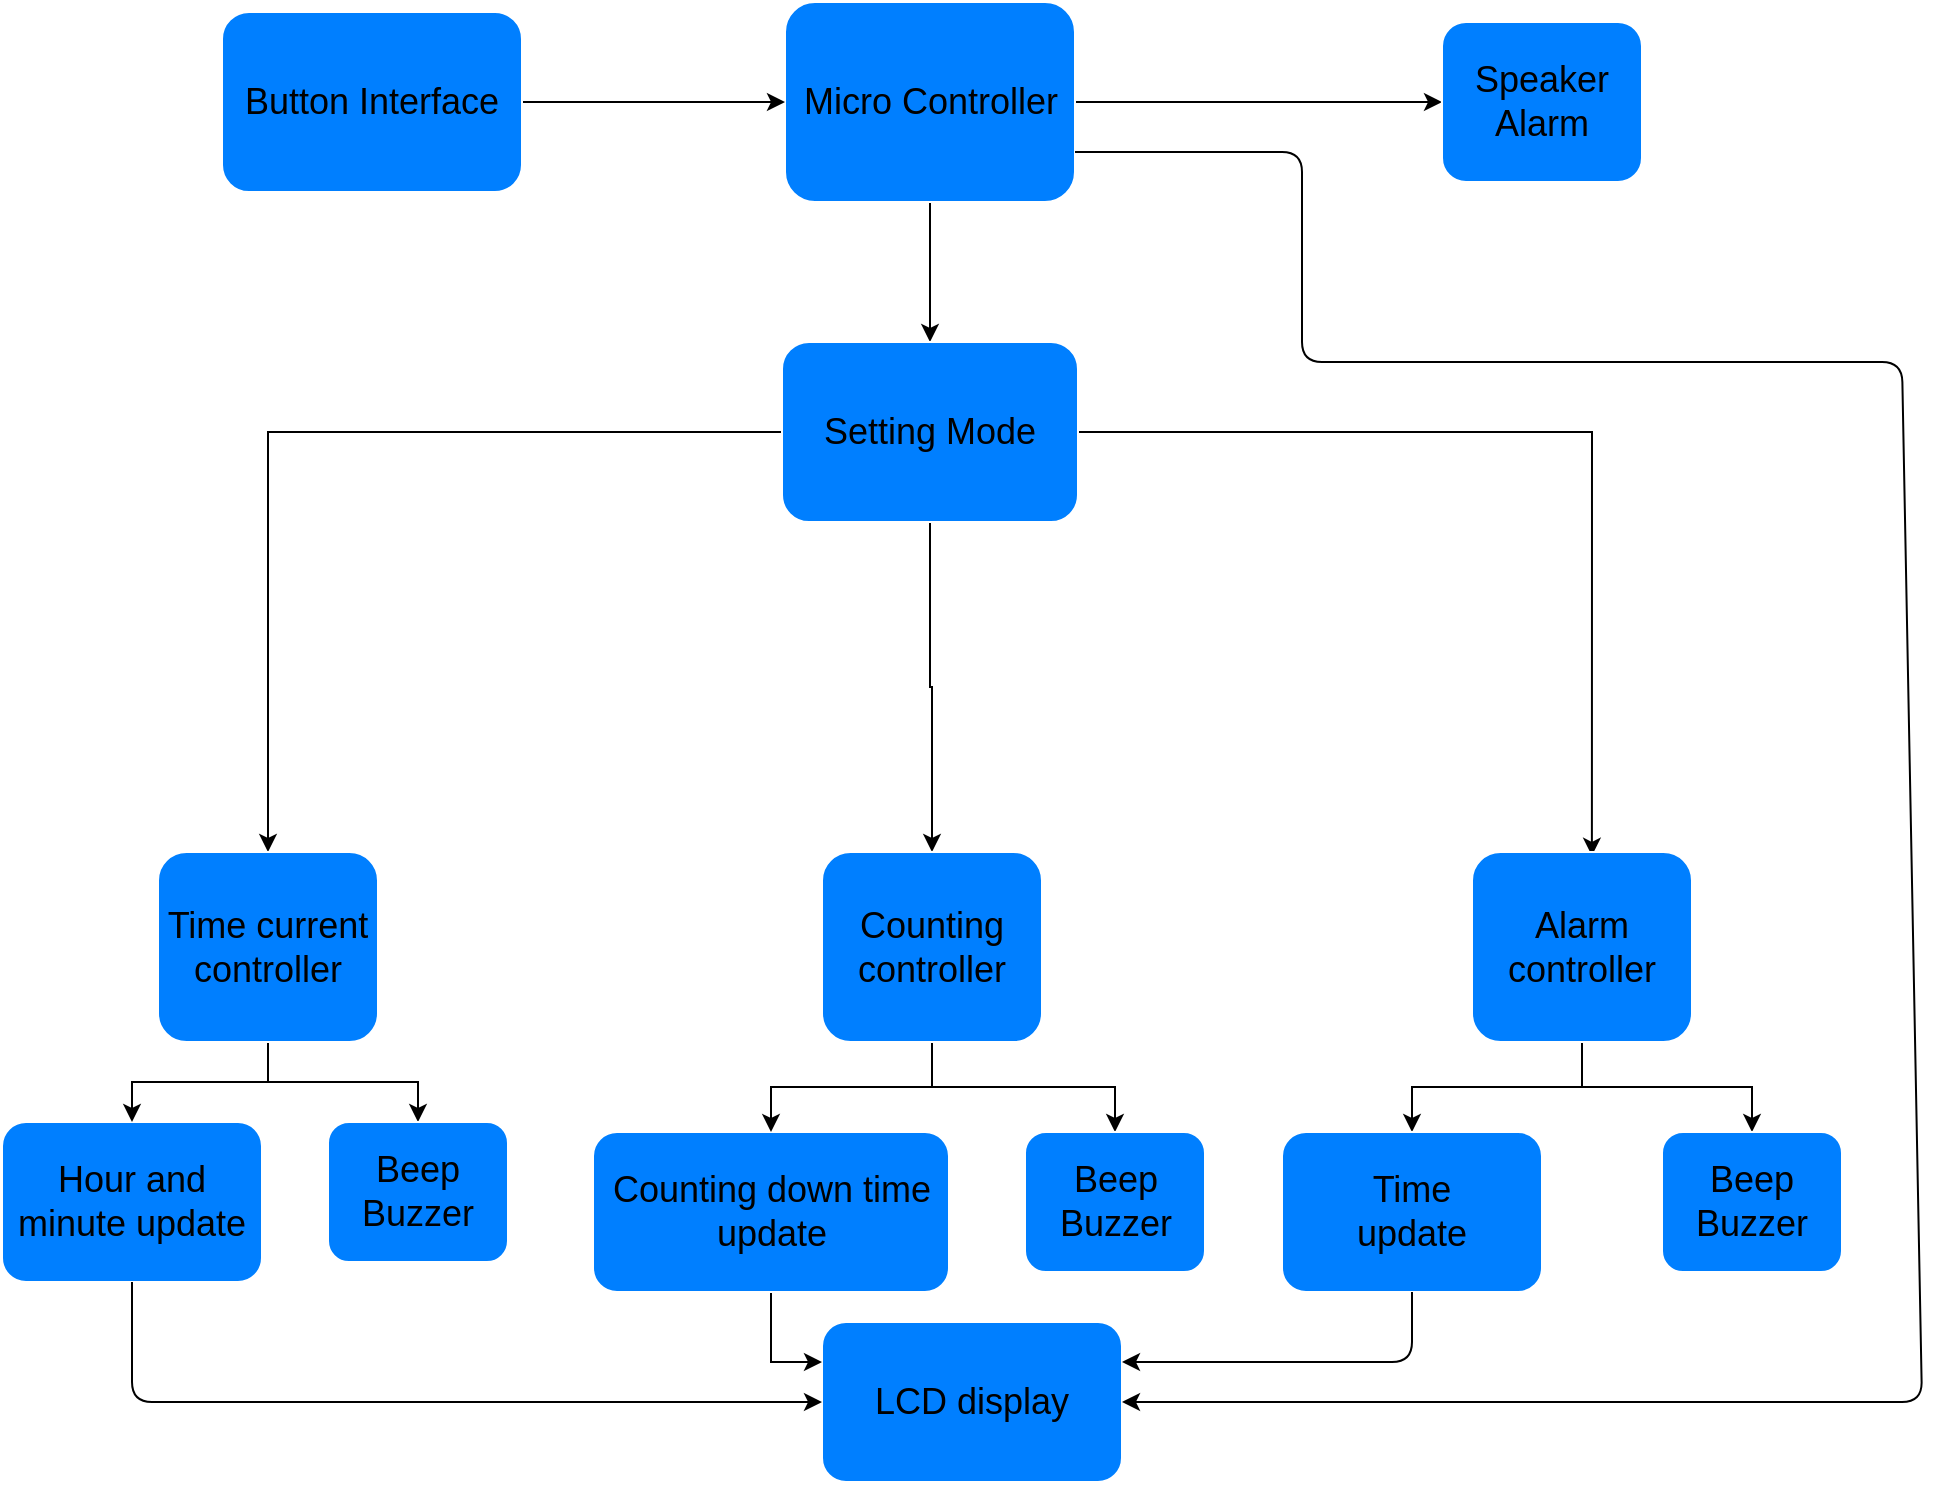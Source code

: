 <mxfile version="12.1.3" type="device" pages="2"><diagram id="CBd4Nk6kdM1L0YGflSbq" name="Page-1"><mxGraphModel dx="2498" dy="771" grid="1" gridSize="10" guides="1" tooltips="1" connect="1" arrows="1" fold="1" page="1" pageScale="1" pageWidth="850" pageHeight="1100" math="0" shadow="0"><root><mxCell id="0"/><mxCell id="1" parent="0"/><mxCell id="RkSA7mBAgzn_RT0O4WNn-9" style="edgeStyle=orthogonalEdgeStyle;rounded=0;orthogonalLoop=1;jettySize=auto;html=1;" parent="1" source="RkSA7mBAgzn_RT0O4WNn-2" target="RkSA7mBAgzn_RT0O4WNn-7" edge="1"><mxGeometry relative="1" as="geometry"/></mxCell><mxCell id="RkSA7mBAgzn_RT0O4WNn-116" style="edgeStyle=orthogonalEdgeStyle;rounded=0;orthogonalLoop=1;jettySize=auto;html=1;entryX=0;entryY=0.5;entryDx=0;entryDy=0;" parent="1" source="RkSA7mBAgzn_RT0O4WNn-2" target="RkSA7mBAgzn_RT0O4WNn-61" edge="1"><mxGeometry relative="1" as="geometry"/></mxCell><mxCell id="RkSA7mBAgzn_RT0O4WNn-2" value="&lt;font style=&quot;font-size: 18px&quot;&gt;Micro Controller&lt;br&gt;&lt;/font&gt;" style="rounded=1;whiteSpace=wrap;html=1;strokeColor=#FFFFFF;fillColor=#007FFF;" parent="1" vertex="1"><mxGeometry x="321.5" y="100" width="145" height="100" as="geometry"/></mxCell><mxCell id="RkSA7mBAgzn_RT0O4WNn-4" style="edgeStyle=orthogonalEdgeStyle;rounded=0;orthogonalLoop=1;jettySize=auto;html=1;entryX=0;entryY=0.5;entryDx=0;entryDy=0;" parent="1" source="RkSA7mBAgzn_RT0O4WNn-3" target="RkSA7mBAgzn_RT0O4WNn-2" edge="1"><mxGeometry relative="1" as="geometry"/></mxCell><mxCell id="RkSA7mBAgzn_RT0O4WNn-3" value="&lt;font style=&quot;font-size: 18px&quot;&gt;Button Interface&lt;/font&gt;" style="rounded=1;whiteSpace=wrap;html=1;strokeColor=#FFFFFF;fillColor=#007FFF;" parent="1" vertex="1"><mxGeometry x="40" y="105" width="150" height="90" as="geometry"/></mxCell><mxCell id="RkSA7mBAgzn_RT0O4WNn-5" value="&lt;font style=&quot;font-size: 18px&quot;&gt;LCD display&lt;/font&gt;" style="rounded=1;whiteSpace=wrap;html=1;strokeColor=#FFFFFF;fillColor=#007FFF;" parent="1" vertex="1"><mxGeometry x="340" y="760" width="150" height="80" as="geometry"/></mxCell><mxCell id="RkSA7mBAgzn_RT0O4WNn-16" style="edgeStyle=orthogonalEdgeStyle;rounded=0;orthogonalLoop=1;jettySize=auto;html=1;entryX=0.5;entryY=0;entryDx=0;entryDy=0;" parent="1" source="RkSA7mBAgzn_RT0O4WNn-7" target="RkSA7mBAgzn_RT0O4WNn-57" edge="1"><mxGeometry relative="1" as="geometry"><mxPoint x="90" y="510" as="targetPoint"/></mxGeometry></mxCell><mxCell id="RkSA7mBAgzn_RT0O4WNn-22" style="edgeStyle=orthogonalEdgeStyle;rounded=0;orthogonalLoop=1;jettySize=auto;html=1;entryX=0.545;entryY=0.02;entryDx=0;entryDy=0;entryPerimeter=0;" parent="1" source="RkSA7mBAgzn_RT0O4WNn-7" target="RkSA7mBAgzn_RT0O4WNn-13" edge="1"><mxGeometry relative="1" as="geometry"/></mxCell><mxCell id="RkSA7mBAgzn_RT0O4WNn-104" style="edgeStyle=orthogonalEdgeStyle;rounded=0;orthogonalLoop=1;jettySize=auto;html=1;entryX=0.5;entryY=0;entryDx=0;entryDy=0;" parent="1" source="RkSA7mBAgzn_RT0O4WNn-7" target="RkSA7mBAgzn_RT0O4WNn-53" edge="1"><mxGeometry relative="1" as="geometry"/></mxCell><mxCell id="RkSA7mBAgzn_RT0O4WNn-7" value="&lt;font style=&quot;font-size: 18px&quot;&gt;Setting Mode&lt;/font&gt;" style="rounded=1;whiteSpace=wrap;html=1;strokeColor=#FFFFFF;fillColor=#007FFF;" parent="1" vertex="1"><mxGeometry x="320" y="270" width="148" height="90" as="geometry"/></mxCell><mxCell id="RkSA7mBAgzn_RT0O4WNn-90" style="edgeStyle=orthogonalEdgeStyle;rounded=0;orthogonalLoop=1;jettySize=auto;html=1;entryX=0.5;entryY=0;entryDx=0;entryDy=0;" parent="1" source="RkSA7mBAgzn_RT0O4WNn-13" target="RkSA7mBAgzn_RT0O4WNn-82" edge="1"><mxGeometry relative="1" as="geometry"/></mxCell><mxCell id="RkSA7mBAgzn_RT0O4WNn-101" style="edgeStyle=orthogonalEdgeStyle;rounded=0;orthogonalLoop=1;jettySize=auto;html=1;entryX=0.5;entryY=0;entryDx=0;entryDy=0;" parent="1" source="RkSA7mBAgzn_RT0O4WNn-13" target="RkSA7mBAgzn_RT0O4WNn-23" edge="1"><mxGeometry relative="1" as="geometry"/></mxCell><mxCell id="RkSA7mBAgzn_RT0O4WNn-13" value="&lt;font style=&quot;font-size: 18px&quot;&gt;Alarm controller&lt;br&gt;&lt;/font&gt;" style="rounded=1;whiteSpace=wrap;html=1;strokeColor=#FFFFFF;fillColor=#007FFF;" parent="1" vertex="1"><mxGeometry x="665" y="525" width="110" height="95" as="geometry"/></mxCell><mxCell id="RkSA7mBAgzn_RT0O4WNn-15" value="&lt;font style=&quot;font-size: 18px&quot;&gt;Hour and minute update&lt;/font&gt;" style="rounded=1;whiteSpace=wrap;html=1;strokeColor=#FFFFFF;fillColor=#007FFF;" parent="1" vertex="1"><mxGeometry x="-70" y="660" width="130" height="80" as="geometry"/></mxCell><mxCell id="RkSA7mBAgzn_RT0O4WNn-112" style="edgeStyle=orthogonalEdgeStyle;rounded=0;orthogonalLoop=1;jettySize=auto;html=1;entryX=0;entryY=0.25;entryDx=0;entryDy=0;" parent="1" source="RkSA7mBAgzn_RT0O4WNn-18" target="RkSA7mBAgzn_RT0O4WNn-5" edge="1"><mxGeometry relative="1" as="geometry"/></mxCell><mxCell id="RkSA7mBAgzn_RT0O4WNn-18" value="&lt;font style=&quot;font-size: 18px&quot;&gt;Counting down time update&lt;/font&gt;" style="rounded=1;whiteSpace=wrap;html=1;strokeColor=#FFFFFF;fillColor=#007FFF;" parent="1" vertex="1"><mxGeometry x="225.5" y="665" width="178" height="80" as="geometry"/></mxCell><mxCell id="RkSA7mBAgzn_RT0O4WNn-23" value="&lt;font style=&quot;font-size: 18px&quot;&gt;Time&lt;br&gt;update&lt;/font&gt;" style="rounded=1;whiteSpace=wrap;html=1;strokeColor=#FFFFFF;fillColor=#007FFF;" parent="1" vertex="1"><mxGeometry x="570" y="665" width="130" height="80" as="geometry"/></mxCell><mxCell id="RkSA7mBAgzn_RT0O4WNn-80" style="edgeStyle=orthogonalEdgeStyle;rounded=0;orthogonalLoop=1;jettySize=auto;html=1;entryX=0.5;entryY=0;entryDx=0;entryDy=0;" parent="1" source="RkSA7mBAgzn_RT0O4WNn-53" target="RkSA7mBAgzn_RT0O4WNn-77" edge="1"><mxGeometry relative="1" as="geometry"/></mxCell><mxCell id="RkSA7mBAgzn_RT0O4WNn-102" style="edgeStyle=orthogonalEdgeStyle;rounded=0;orthogonalLoop=1;jettySize=auto;html=1;" parent="1" source="RkSA7mBAgzn_RT0O4WNn-53" target="RkSA7mBAgzn_RT0O4WNn-18" edge="1"><mxGeometry relative="1" as="geometry"/></mxCell><mxCell id="RkSA7mBAgzn_RT0O4WNn-53" value="&lt;font style=&quot;font-size: 18px&quot;&gt;Counting controller&lt;br&gt;&lt;/font&gt;" style="rounded=1;whiteSpace=wrap;html=1;strokeColor=#FFFFFF;fillColor=#007FFF;" parent="1" vertex="1"><mxGeometry x="340" y="525" width="110" height="95" as="geometry"/></mxCell><mxCell id="RkSA7mBAgzn_RT0O4WNn-75" style="edgeStyle=orthogonalEdgeStyle;rounded=0;orthogonalLoop=1;jettySize=auto;html=1;entryX=0.5;entryY=0;entryDx=0;entryDy=0;" parent="1" source="RkSA7mBAgzn_RT0O4WNn-57" target="RkSA7mBAgzn_RT0O4WNn-71" edge="1"><mxGeometry relative="1" as="geometry"/></mxCell><mxCell id="RkSA7mBAgzn_RT0O4WNn-103" style="edgeStyle=orthogonalEdgeStyle;rounded=0;orthogonalLoop=1;jettySize=auto;html=1;" parent="1" source="RkSA7mBAgzn_RT0O4WNn-57" target="RkSA7mBAgzn_RT0O4WNn-15" edge="1"><mxGeometry relative="1" as="geometry"/></mxCell><mxCell id="RkSA7mBAgzn_RT0O4WNn-57" value="&lt;font style=&quot;font-size: 18px&quot;&gt;Time current controller&lt;br&gt;&lt;/font&gt;" style="rounded=1;whiteSpace=wrap;html=1;strokeColor=#FFFFFF;fillColor=#007FFF;" parent="1" vertex="1"><mxGeometry x="8" y="525" width="110" height="95" as="geometry"/></mxCell><mxCell id="RkSA7mBAgzn_RT0O4WNn-61" value="&lt;font style=&quot;font-size: 18px&quot;&gt;Speaker Alarm&lt;/font&gt;" style="rounded=1;whiteSpace=wrap;html=1;strokeColor=#FFFFFF;fillColor=#007FFF;" parent="1" vertex="1"><mxGeometry x="650" y="110" width="100" height="80" as="geometry"/></mxCell><mxCell id="RkSA7mBAgzn_RT0O4WNn-71" value="&lt;font style=&quot;font-size: 18px&quot;&gt;Beep Buzzer&lt;/font&gt;" style="rounded=1;whiteSpace=wrap;html=1;strokeColor=#FFFFFF;fillColor=#007FFF;" parent="1" vertex="1"><mxGeometry x="93" y="660" width="90" height="70" as="geometry"/></mxCell><mxCell id="RkSA7mBAgzn_RT0O4WNn-77" value="&lt;font style=&quot;font-size: 18px&quot;&gt;Beep Buzzer&lt;/font&gt;" style="rounded=1;whiteSpace=wrap;html=1;strokeColor=#FFFFFF;fillColor=#007FFF;" parent="1" vertex="1"><mxGeometry x="441.5" y="665" width="90" height="70" as="geometry"/></mxCell><mxCell id="RkSA7mBAgzn_RT0O4WNn-82" value="&lt;font style=&quot;font-size: 18px&quot;&gt;Beep Buzzer&lt;/font&gt;" style="rounded=1;whiteSpace=wrap;html=1;strokeColor=#FFFFFF;fillColor=#007FFF;" parent="1" vertex="1"><mxGeometry x="760" y="665" width="90" height="70" as="geometry"/></mxCell><mxCell id="RkSA7mBAgzn_RT0O4WNn-99" value="" style="endArrow=classic;html=1;entryX=1;entryY=0.25;entryDx=0;entryDy=0;exitX=0.5;exitY=1;exitDx=0;exitDy=0;" parent="1" source="RkSA7mBAgzn_RT0O4WNn-23" target="RkSA7mBAgzn_RT0O4WNn-5" edge="1"><mxGeometry width="50" height="50" relative="1" as="geometry"><mxPoint x="540" y="790" as="sourcePoint"/><mxPoint x="590" y="740" as="targetPoint"/><Array as="points"><mxPoint x="635" y="780"/></Array></mxGeometry></mxCell><mxCell id="RkSA7mBAgzn_RT0O4WNn-114" value="" style="endArrow=classic;html=1;exitX=0.5;exitY=1;exitDx=0;exitDy=0;entryX=0;entryY=0.5;entryDx=0;entryDy=0;" parent="1" source="RkSA7mBAgzn_RT0O4WNn-15" target="RkSA7mBAgzn_RT0O4WNn-5" edge="1"><mxGeometry width="50" height="50" relative="1" as="geometry"><mxPoint x="50" y="820" as="sourcePoint"/><mxPoint x="330" y="810" as="targetPoint"/><Array as="points"><mxPoint x="-5" y="800"/></Array></mxGeometry></mxCell><mxCell id="RkSA7mBAgzn_RT0O4WNn-118" value="" style="endArrow=classic;html=1;entryX=1;entryY=0.5;entryDx=0;entryDy=0;exitX=1;exitY=0.75;exitDx=0;exitDy=0;" parent="1" source="RkSA7mBAgzn_RT0O4WNn-2" target="RkSA7mBAgzn_RT0O4WNn-5" edge="1"><mxGeometry width="50" height="50" relative="1" as="geometry"><mxPoint x="670" y="260" as="sourcePoint"/><mxPoint x="840" y="310" as="targetPoint"/><Array as="points"><mxPoint x="580" y="175"/><mxPoint x="580" y="280"/><mxPoint x="880" y="280"/><mxPoint x="890" y="800"/></Array></mxGeometry></mxCell></root></mxGraphModel></diagram><diagram id="ZjNWGKg13_sH9RrDNLv2" name="Page-2"><mxGraphModel dx="1648" dy="771" grid="1" gridSize="10" guides="1" tooltips="1" connect="1" arrows="1" fold="1" page="1" pageScale="1" pageWidth="850" pageHeight="1100" math="0" shadow="0"><root><mxCell id="OLvWugwh8vO9XnoCxaFM-0"/><mxCell id="OLvWugwh8vO9XnoCxaFM-1" parent="OLvWugwh8vO9XnoCxaFM-0"/><mxCell id="OLvWugwh8vO9XnoCxaFM-3" style="edgeStyle=orthogonalEdgeStyle;rounded=0;orthogonalLoop=1;jettySize=auto;html=1;" parent="OLvWugwh8vO9XnoCxaFM-1" source="OLvWugwh8vO9XnoCxaFM-4" edge="1"><mxGeometry relative="1" as="geometry"><mxPoint x="60" y="710" as="targetPoint"/></mxGeometry></mxCell><mxCell id="UoBKS1a_PcHPHwDSz0RZ-0" style="edgeStyle=orthogonalEdgeStyle;rounded=0;orthogonalLoop=1;jettySize=auto;html=1;entryX=0;entryY=0.5;entryDx=0;entryDy=0;" parent="OLvWugwh8vO9XnoCxaFM-1" source="OLvWugwh8vO9XnoCxaFM-4" target="OLvWugwh8vO9XnoCxaFM-7" edge="1"><mxGeometry relative="1" as="geometry"/></mxCell><mxCell id="OLvWugwh8vO9XnoCxaFM-4" value="" style="ellipse;whiteSpace=wrap;html=1;aspect=fixed;fillColor=#FF3333;" parent="OLvWugwh8vO9XnoCxaFM-1" vertex="1"><mxGeometry x="34.5" y="533.5" width="51" height="51" as="geometry"/></mxCell><mxCell id="OLvWugwh8vO9XnoCxaFM-5" value="&lt;font style=&quot;font-size: 14px&quot;&gt;Turn on&lt;br&gt;(min =0 and hour = 0)&lt;/font&gt;" style="text;html=1;strokeColor=none;fillColor=none;align=center;verticalAlign=middle;whiteSpace=wrap;rounded=0;" parent="OLvWugwh8vO9XnoCxaFM-1" vertex="1"><mxGeometry x="85.5" y="520" width="140" height="30" as="geometry"/></mxCell><mxCell id="OLvWugwh8vO9XnoCxaFM-7" value="&lt;font style=&quot;font-size: 18px&quot;&gt;LCD display&amp;nbsp;&lt;/font&gt;" style="rounded=1;whiteSpace=wrap;html=1;fillColor=#007FFF;" parent="OLvWugwh8vO9XnoCxaFM-1" vertex="1"><mxGeometry x="225.5" y="523.5" width="80" height="70" as="geometry"/></mxCell><mxCell id="OLvWugwh8vO9XnoCxaFM-10" style="edgeStyle=orthogonalEdgeStyle;rounded=0;orthogonalLoop=1;jettySize=auto;html=1;entryX=0;entryY=0.5;entryDx=0;entryDy=0;exitX=1;exitY=0.5;exitDx=0;exitDy=0;" parent="OLvWugwh8vO9XnoCxaFM-1" source="UoBKS1a_PcHPHwDSz0RZ-1" target="OLvWugwh8vO9XnoCxaFM-18" edge="1"><mxGeometry relative="1" as="geometry"><mxPoint x="386.994" y="551.824" as="sourcePoint"/></mxGeometry></mxCell><mxCell id="OLvWugwh8vO9XnoCxaFM-12" value="&lt;font style=&quot;font-size: 14px&quot;&gt;Change&lt;/font&gt;" style="text;html=1;strokeColor=none;fillColor=none;align=center;verticalAlign=middle;whiteSpace=wrap;rounded=0;" parent="OLvWugwh8vO9XnoCxaFM-1" vertex="1"><mxGeometry x="320" y="535" width="40" height="20" as="geometry"/></mxCell><mxCell id="OLvWugwh8vO9XnoCxaFM-13" style="edgeStyle=orthogonalEdgeStyle;rounded=0;orthogonalLoop=1;jettySize=auto;html=1;entryX=0.5;entryY=0;entryDx=0;entryDy=0;" parent="OLvWugwh8vO9XnoCxaFM-1" source="OLvWugwh8vO9XnoCxaFM-14" target="OLvWugwh8vO9XnoCxaFM-36" edge="1"><mxGeometry relative="1" as="geometry"/></mxCell><mxCell id="OLvWugwh8vO9XnoCxaFM-14" value="&lt;font style=&quot;font-size: 18px&quot;&gt;Mode&lt;br&gt;setting hour and minute&lt;/font&gt;" style="rounded=1;whiteSpace=wrap;html=1;fillColor=#007FFF;" parent="OLvWugwh8vO9XnoCxaFM-1" vertex="1"><mxGeometry x="470" y="230" width="160" height="80" as="geometry"/></mxCell><mxCell id="OLvWugwh8vO9XnoCxaFM-15" style="edgeStyle=orthogonalEdgeStyle;rounded=0;orthogonalLoop=1;jettySize=auto;html=1;entryX=0;entryY=0.5;entryDx=0;entryDy=0;" parent="OLvWugwh8vO9XnoCxaFM-1" source="OLvWugwh8vO9XnoCxaFM-16" target="OLvWugwh8vO9XnoCxaFM-31" edge="1"><mxGeometry relative="1" as="geometry"/></mxCell><mxCell id="OLvWugwh8vO9XnoCxaFM-16" value="&lt;font style=&quot;font-size: 18px&quot;&gt;Mode&lt;br&gt;setting counting MM:SS&lt;br&gt;(default: 00:00)&lt;/font&gt;" style="rounded=1;whiteSpace=wrap;html=1;fillColor=#007FFF;" parent="OLvWugwh8vO9XnoCxaFM-1" vertex="1"><mxGeometry x="468" y="507" width="160" height="103" as="geometry"/></mxCell><mxCell id="OLvWugwh8vO9XnoCxaFM-18" value="&lt;font style=&quot;font-size: 18px&quot;&gt;Mode&lt;br&gt;setting alarm HH:MM&lt;br&gt;(default: 00:00)&lt;/font&gt;" style="rounded=1;whiteSpace=wrap;html=1;fillColor=#007FFF;" parent="OLvWugwh8vO9XnoCxaFM-1" vertex="1"><mxGeometry x="470" y="800" width="160" height="120" as="geometry"/></mxCell><mxCell id="OLvWugwh8vO9XnoCxaFM-19" value="&lt;font style=&quot;font-size: 18px&quot;&gt;- Beeping when the task is finished&lt;/font&gt;" style="text;html=1;strokeColor=none;fillColor=none;align=left;verticalAlign=middle;whiteSpace=wrap;rounded=0;fontSize=16;" parent="OLvWugwh8vO9XnoCxaFM-1" vertex="1"><mxGeometry x="540" y="110" width="300" height="32" as="geometry"/></mxCell><mxCell id="OLvWugwh8vO9XnoCxaFM-20" value="&lt;font style=&quot;font-size: 18px&quot;&gt;-&amp;nbsp;inc()/ dec(): hours := hours ± 1(mod 24h)&lt;/font&gt;" style="text;html=1;strokeColor=none;fillColor=none;align=left;verticalAlign=middle;whiteSpace=wrap;rounded=0;" parent="OLvWugwh8vO9XnoCxaFM-1" vertex="1"><mxGeometry x="540" y="148" width="360" height="32" as="geometry"/></mxCell><mxCell id="OLvWugwh8vO9XnoCxaFM-21" value="&lt;font style=&quot;font-size: 18px&quot;&gt;-&amp;nbsp;inc()/ dec(): minutes := minutes ± 1&lt;/font&gt;" style="text;html=1;strokeColor=none;fillColor=none;align=left;verticalAlign=middle;whiteSpace=wrap;rounded=0;" parent="OLvWugwh8vO9XnoCxaFM-1" vertex="1"><mxGeometry x="540" y="190" width="310" height="32" as="geometry"/></mxCell><mxCell id="OLvWugwh8vO9XnoCxaFM-22" value="&lt;span style=&quot;font-size: 18px&quot;&gt;- Beeping when the task is finished&lt;/span&gt;" style="text;html=1;strokeColor=none;fillColor=none;align=left;verticalAlign=middle;whiteSpace=wrap;rounded=0;" parent="OLvWugwh8vO9XnoCxaFM-1" vertex="1"><mxGeometry x="540" y="370" width="290" height="32" as="geometry"/></mxCell><mxCell id="OLvWugwh8vO9XnoCxaFM-23" value="&lt;font style=&quot;font-size: 18px&quot;&gt;-&amp;nbsp;inc()/ dec(): seconds := seconds ± 1&lt;/font&gt;" style="text;html=1;strokeColor=none;fillColor=none;align=left;verticalAlign=middle;whiteSpace=wrap;rounded=0;" parent="OLvWugwh8vO9XnoCxaFM-1" vertex="1"><mxGeometry x="540" y="420" width="300" height="32" as="geometry"/></mxCell><mxCell id="OLvWugwh8vO9XnoCxaFM-24" value="&lt;font style=&quot;font-size: 18px&quot;&gt;-&amp;nbsp;inc()/ dec(): minutes := minutes ± 1&lt;/font&gt;" style="text;html=1;strokeColor=none;fillColor=none;align=left;verticalAlign=middle;whiteSpace=wrap;rounded=0;" parent="OLvWugwh8vO9XnoCxaFM-1" vertex="1"><mxGeometry x="544" y="468" width="300" height="32" as="geometry"/></mxCell><mxCell id="OLvWugwh8vO9XnoCxaFM-25" value="&lt;span style=&quot;font-size: 18px&quot;&gt;- Beeping when the task is finished&lt;/span&gt;" style="text;html=1;strokeColor=none;fillColor=none;align=left;verticalAlign=middle;whiteSpace=wrap;rounded=0;" parent="OLvWugwh8vO9XnoCxaFM-1" vertex="1"><mxGeometry x="540" y="670" width="290" height="32" as="geometry"/></mxCell><mxCell id="OLvWugwh8vO9XnoCxaFM-26" value="&lt;font style=&quot;font-size: 18px&quot;&gt;-&amp;nbsp;inc()/ dec(): hours := hours ± 1 (mod 24h)&lt;/font&gt;" style="text;html=1;strokeColor=none;fillColor=none;align=left;verticalAlign=middle;whiteSpace=wrap;rounded=0;" parent="OLvWugwh8vO9XnoCxaFM-1" vertex="1"><mxGeometry x="540" y="713" width="360" height="32" as="geometry"/></mxCell><mxCell id="OLvWugwh8vO9XnoCxaFM-27" value="&lt;font style=&quot;font-size: 18px&quot;&gt;-&amp;nbsp;inc()/ dec(): minutes := minutes ± 1&lt;/font&gt;" style="text;html=1;strokeColor=none;fillColor=none;align=left;verticalAlign=middle;whiteSpace=wrap;rounded=0;" parent="OLvWugwh8vO9XnoCxaFM-1" vertex="1"><mxGeometry x="540" y="756" width="320" height="32" as="geometry"/></mxCell><mxCell id="OLvWugwh8vO9XnoCxaFM-28" style="edgeStyle=orthogonalEdgeStyle;rounded=0;orthogonalLoop=1;jettySize=auto;html=1;entryX=0.39;entryY=0.998;entryDx=0;entryDy=0;entryPerimeter=0;" parent="OLvWugwh8vO9XnoCxaFM-1" source="OLvWugwh8vO9XnoCxaFM-29" target="OLvWugwh8vO9XnoCxaFM-7" edge="1"><mxGeometry relative="1" as="geometry"/></mxCell><mxCell id="OLvWugwh8vO9XnoCxaFM-29" value="&lt;font style=&quot;font-size: 18px&quot;&gt;Alarm rings&lt;/font&gt;" style="rounded=1;whiteSpace=wrap;html=1;fillColor=#007FFF;" parent="OLvWugwh8vO9XnoCxaFM-1" vertex="1"><mxGeometry x="11" y="702" width="120" height="60" as="geometry"/></mxCell><mxCell id="OLvWugwh8vO9XnoCxaFM-30" style="edgeStyle=orthogonalEdgeStyle;rounded=0;orthogonalLoop=1;jettySize=auto;html=1;entryX=0;entryY=0.5;entryDx=0;entryDy=0;" parent="OLvWugwh8vO9XnoCxaFM-1" source="OLvWugwh8vO9XnoCxaFM-31" target="OLvWugwh8vO9XnoCxaFM-36" edge="1"><mxGeometry relative="1" as="geometry"/></mxCell><mxCell id="OLvWugwh8vO9XnoCxaFM-31" value="&lt;font style=&quot;font-size: 18px&quot;&gt;Starting &lt;br&gt;count down&lt;/font&gt;" style="rounded=1;whiteSpace=wrap;html=1;fillColor=#007FFF;" parent="OLvWugwh8vO9XnoCxaFM-1" vertex="1"><mxGeometry x="820" y="528.5" width="120" height="60" as="geometry"/></mxCell><mxCell id="OLvWugwh8vO9XnoCxaFM-32" value="" style="curved=1;endArrow=classic;html=1;exitX=1;exitY=0.25;exitDx=0;exitDy=0;entryX=0.438;entryY=0;entryDx=0;entryDy=0;entryPerimeter=0;" parent="OLvWugwh8vO9XnoCxaFM-1" source="OLvWugwh8vO9XnoCxaFM-14" target="OLvWugwh8vO9XnoCxaFM-14" edge="1"><mxGeometry width="50" height="50" relative="1" as="geometry"><mxPoint x="850" y="270" as="sourcePoint"/><mxPoint x="920" y="70" as="targetPoint"/><Array as="points"><mxPoint x="850" y="260"/><mxPoint x="890" y="170"/><mxPoint x="850" y="50"/><mxPoint x="560" y="60"/><mxPoint x="500" y="160"/></Array></mxGeometry></mxCell><mxCell id="OLvWugwh8vO9XnoCxaFM-33" value="&lt;font style=&quot;font-size: 14px&quot;&gt;Done&lt;/font&gt;" style="text;html=1;strokeColor=none;fillColor=none;align=center;verticalAlign=middle;whiteSpace=wrap;rounded=0;" parent="OLvWugwh8vO9XnoCxaFM-1" vertex="1"><mxGeometry x="690" y="530" width="60" height="29" as="geometry"/></mxCell><mxCell id="OLvWugwh8vO9XnoCxaFM-34" value="" style="endArrow=classic;html=1;entryX=0.431;entryY=-0.002;entryDx=0;entryDy=0;entryPerimeter=0;exitX=1;exitY=0.5;exitDx=0;exitDy=0;" parent="OLvWugwh8vO9XnoCxaFM-1" source="OLvWugwh8vO9XnoCxaFM-36" target="OLvWugwh8vO9XnoCxaFM-7" edge="1"><mxGeometry width="50" height="50" relative="1" as="geometry"><mxPoint x="1050" y="540" as="sourcePoint"/><mxPoint x="1040" y="459" as="targetPoint"/><Array as="points"><mxPoint x="1060" y="559"/><mxPoint x="1060" y="250"/><mxPoint x="1060" y="50"/><mxPoint x="660" y="50"/><mxPoint x="264" y="50"/></Array></mxGeometry></mxCell><mxCell id="OLvWugwh8vO9XnoCxaFM-35" value="&lt;font style=&quot;font-size: 14px&quot;&gt;Done Task&lt;/font&gt;" style="text;html=1;strokeColor=none;fillColor=none;align=center;verticalAlign=middle;whiteSpace=wrap;rounded=0;" parent="OLvWugwh8vO9XnoCxaFM-1" vertex="1"><mxGeometry x="625" width="88" height="50" as="geometry"/></mxCell><mxCell id="OLvWugwh8vO9XnoCxaFM-36" value="" style="ellipse;whiteSpace=wrap;html=1;aspect=fixed;fillColor=#999999;" parent="OLvWugwh8vO9XnoCxaFM-1" vertex="1"><mxGeometry x="1000" y="548" width="22" height="22" as="geometry"/></mxCell><mxCell id="OLvWugwh8vO9XnoCxaFM-37" value="&lt;font style=&quot;font-size: 14px&quot;&gt;Done&lt;/font&gt;" style="text;html=1;strokeColor=none;fillColor=none;align=center;verticalAlign=middle;whiteSpace=wrap;rounded=0;" parent="OLvWugwh8vO9XnoCxaFM-1" vertex="1"><mxGeometry x="794" y="830" width="60" height="29" as="geometry"/></mxCell><mxCell id="OLvWugwh8vO9XnoCxaFM-38" value="&lt;font style=&quot;font-size: 14px&quot;&gt;Done&lt;/font&gt;" style="text;html=1;strokeColor=none;fillColor=none;align=center;verticalAlign=middle;whiteSpace=wrap;rounded=0;" parent="OLvWugwh8vO9XnoCxaFM-1" vertex="1"><mxGeometry x="870" y="230.214" width="60" height="29" as="geometry"/></mxCell><mxCell id="OLvWugwh8vO9XnoCxaFM-39" value="&lt;font style=&quot;font-size: 14px&quot;&gt;Done&lt;/font&gt;" style="text;html=1;strokeColor=none;fillColor=none;align=center;verticalAlign=middle;whiteSpace=wrap;rounded=0;" parent="OLvWugwh8vO9XnoCxaFM-1" vertex="1"><mxGeometry x="940" y="534.5" width="60" height="29" as="geometry"/></mxCell><mxCell id="OLvWugwh8vO9XnoCxaFM-40" value="&lt;font style=&quot;font-size: 14px&quot;&gt;Turn on and alarm time&lt;/font&gt;" style="text;html=1;strokeColor=none;fillColor=none;align=center;verticalAlign=middle;whiteSpace=wrap;rounded=0;" parent="OLvWugwh8vO9XnoCxaFM-1" vertex="1"><mxGeometry x="60" y="610" width="90" height="40" as="geometry"/></mxCell><mxCell id="OLvWugwh8vO9XnoCxaFM-41" value="" style="curved=1;endArrow=classic;html=1;exitX=1;exitY=0.25;exitDx=0;exitDy=0;entryX=0.438;entryY=0;entryDx=0;entryDy=0;entryPerimeter=0;" parent="OLvWugwh8vO9XnoCxaFM-1" edge="1"><mxGeometry width="50" height="50" relative="1" as="geometry"><mxPoint x="630.0" y="522" as="sourcePoint"/><mxPoint x="540.08" y="507" as="targetPoint"/><Array as="points"><mxPoint x="850" y="537"/><mxPoint x="870" y="370"/><mxPoint x="780" y="320"/><mxPoint x="660" y="310"/><mxPoint x="560" y="337"/><mxPoint x="500" y="437"/></Array></mxGeometry></mxCell><mxCell id="OLvWugwh8vO9XnoCxaFM-42" value="" style="curved=1;endArrow=classic;html=1;exitX=1;exitY=0.25;exitDx=0;exitDy=0;entryX=0.438;entryY=0;entryDx=0;entryDy=0;entryPerimeter=0;" parent="OLvWugwh8vO9XnoCxaFM-1" edge="1"><mxGeometry width="50" height="50" relative="1" as="geometry"><mxPoint x="630.0" y="816.5" as="sourcePoint"/><mxPoint x="540.08" y="801.5" as="targetPoint"/><Array as="points"><mxPoint x="850" y="831.5"/><mxPoint x="910" y="660"/><mxPoint x="750" y="604"/><mxPoint x="660" y="604.5"/><mxPoint x="560" y="631.5"/><mxPoint x="500" y="731.5"/></Array></mxGeometry></mxCell><mxCell id="dhbKktMQkLYjasF0JcNl-0" value="" style="endArrow=classic;html=1;entryX=0.5;entryY=1;entryDx=0;entryDy=0;exitX=1;exitY=0.5;exitDx=0;exitDy=0;" parent="OLvWugwh8vO9XnoCxaFM-1" source="OLvWugwh8vO9XnoCxaFM-18" target="OLvWugwh8vO9XnoCxaFM-36" edge="1"><mxGeometry width="50" height="50" relative="1" as="geometry"><mxPoint x="970" y="770" as="sourcePoint"/><mxPoint x="1020" y="720" as="targetPoint"/><Array as="points"><mxPoint x="1011" y="860"/></Array></mxGeometry></mxCell><mxCell id="UoBKS1a_PcHPHwDSz0RZ-5" style="edgeStyle=orthogonalEdgeStyle;rounded=0;orthogonalLoop=1;jettySize=auto;html=1;entryX=0;entryY=0.5;entryDx=0;entryDy=0;" parent="OLvWugwh8vO9XnoCxaFM-1" source="UoBKS1a_PcHPHwDSz0RZ-1" target="OLvWugwh8vO9XnoCxaFM-14" edge="1"><mxGeometry relative="1" as="geometry"/></mxCell><mxCell id="UoBKS1a_PcHPHwDSz0RZ-10" style="edgeStyle=orthogonalEdgeStyle;rounded=0;orthogonalLoop=1;jettySize=auto;html=1;entryX=0;entryY=0.5;entryDx=0;entryDy=0;" parent="OLvWugwh8vO9XnoCxaFM-1" source="UoBKS1a_PcHPHwDSz0RZ-1" target="OLvWugwh8vO9XnoCxaFM-16" edge="1"><mxGeometry relative="1" as="geometry"/></mxCell><mxCell id="UoBKS1a_PcHPHwDSz0RZ-1" value="" style="ellipse;whiteSpace=wrap;html=1;aspect=fixed;fillColor=#33FF99;" parent="OLvWugwh8vO9XnoCxaFM-1" vertex="1"><mxGeometry x="370" y="548" width="22" height="22" as="geometry"/></mxCell><mxCell id="UoBKS1a_PcHPHwDSz0RZ-11" value="" style="endArrow=classic;startArrow=classic;html=1;entryX=0;entryY=0.5;entryDx=0;entryDy=0;exitX=1;exitY=0.5;exitDx=0;exitDy=0;" parent="OLvWugwh8vO9XnoCxaFM-1" source="OLvWugwh8vO9XnoCxaFM-7" target="UoBKS1a_PcHPHwDSz0RZ-1" edge="1"><mxGeometry width="50" height="50" relative="1" as="geometry"><mxPoint x="310" y="660" as="sourcePoint"/><mxPoint x="360" y="610" as="targetPoint"/></mxGeometry></mxCell><mxCell id="zXX9QnXfm1EEqwkSeyhO-1" value="&lt;font style=&quot;font-size: 14px&quot;&gt;Mode&lt;/font&gt;" style="text;html=1;strokeColor=none;fillColor=none;align=center;verticalAlign=middle;whiteSpace=wrap;rounded=0;" vertex="1" parent="OLvWugwh8vO9XnoCxaFM-1"><mxGeometry x="320" y="558.5" width="40" height="20" as="geometry"/></mxCell></root></mxGraphModel></diagram></mxfile>
